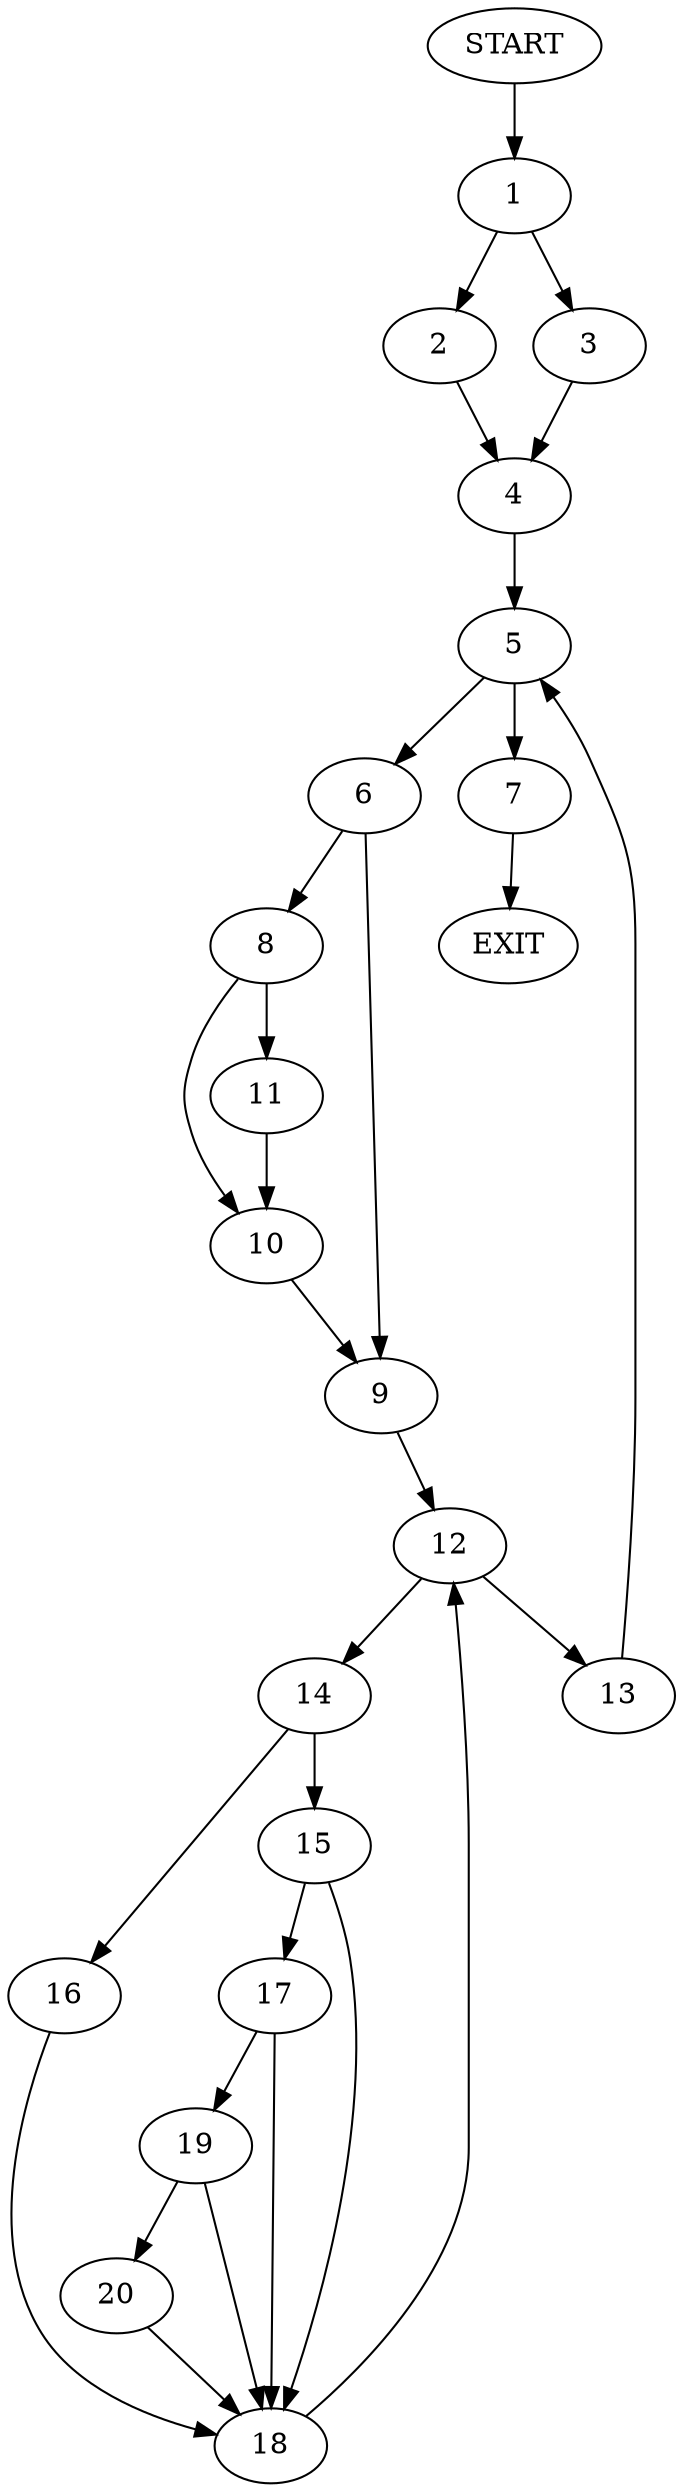 digraph {
0 [label="START"]
21 [label="EXIT"]
0 -> 1
1 -> 2
1 -> 3
2 -> 4
3 -> 4
4 -> 5
5 -> 6
5 -> 7
6 -> 8
6 -> 9
7 -> 21
8 -> 10
8 -> 11
9 -> 12
11 -> 10
10 -> 9
12 -> 13
12 -> 14
13 -> 5
14 -> 15
14 -> 16
15 -> 17
15 -> 18
16 -> 18
18 -> 12
17 -> 19
17 -> 18
19 -> 20
19 -> 18
20 -> 18
}
